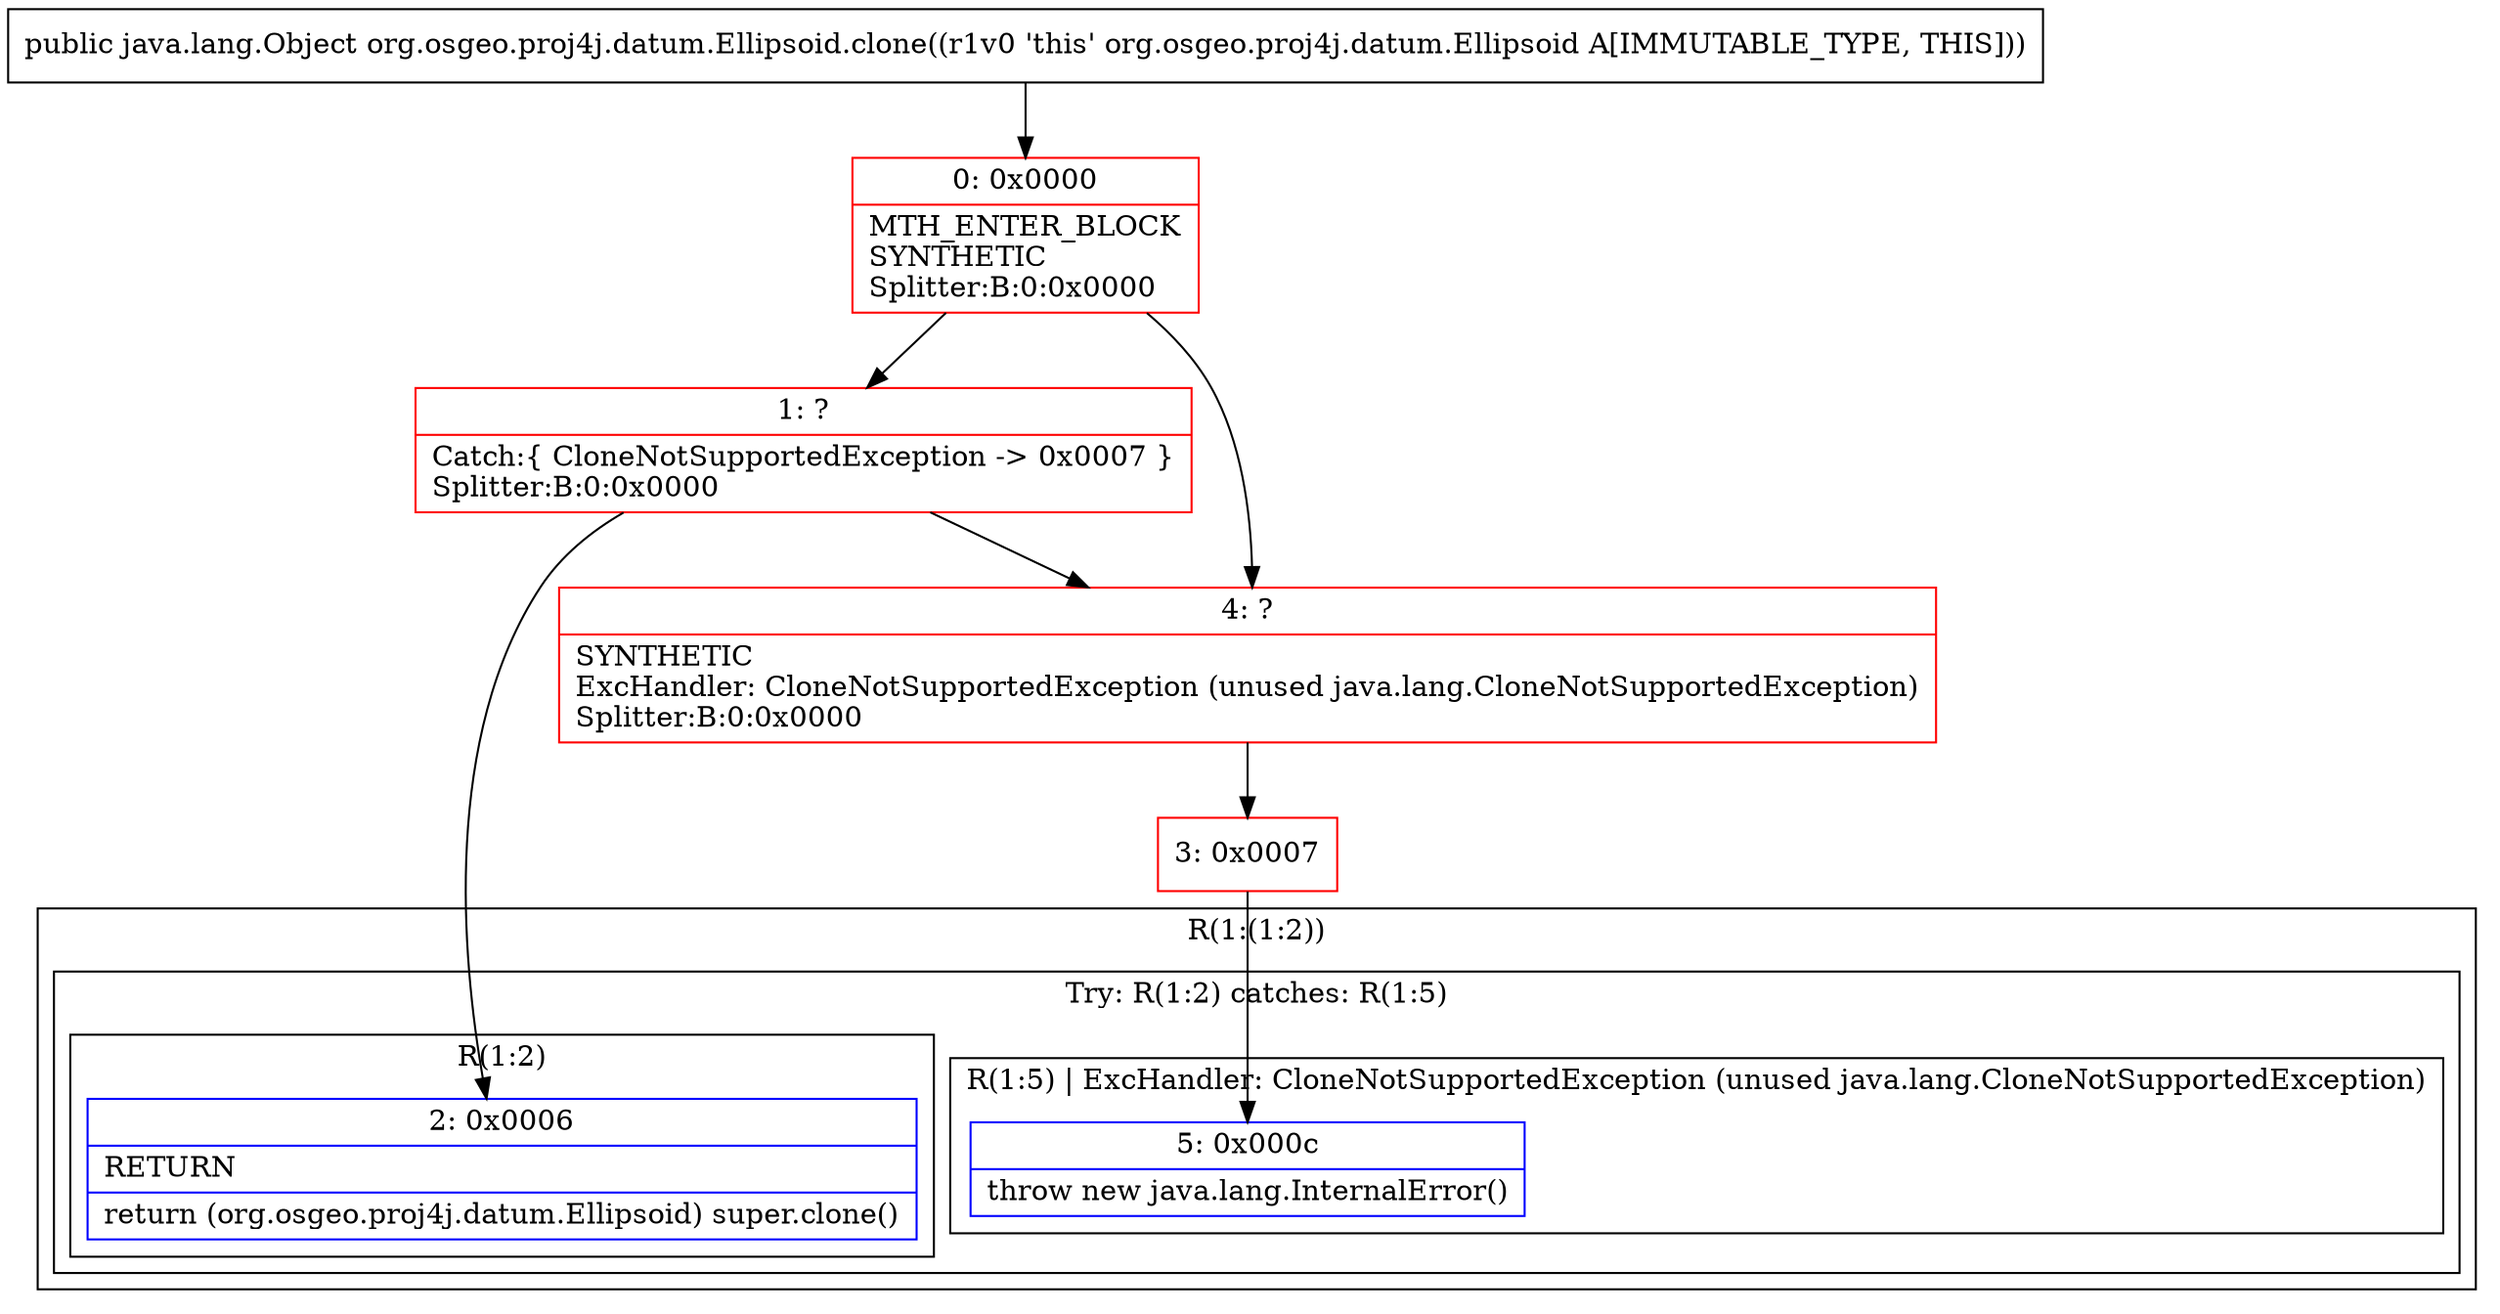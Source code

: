 digraph "CFG fororg.osgeo.proj4j.datum.Ellipsoid.clone()Ljava\/lang\/Object;" {
subgraph cluster_Region_174329782 {
label = "R(1:(1:2))";
node [shape=record,color=blue];
subgraph cluster_TryCatchRegion_871099782 {
label = "Try: R(1:2) catches: R(1:5)";
node [shape=record,color=blue];
subgraph cluster_Region_1921012177 {
label = "R(1:2)";
node [shape=record,color=blue];
Node_2 [shape=record,label="{2\:\ 0x0006|RETURN\l|return (org.osgeo.proj4j.datum.Ellipsoid) super.clone()\l}"];
}
subgraph cluster_Region_1660181877 {
label = "R(1:5) | ExcHandler: CloneNotSupportedException (unused java.lang.CloneNotSupportedException)\l";
node [shape=record,color=blue];
Node_5 [shape=record,label="{5\:\ 0x000c|throw new java.lang.InternalError()\l}"];
}
}
}
subgraph cluster_Region_1660181877 {
label = "R(1:5) | ExcHandler: CloneNotSupportedException (unused java.lang.CloneNotSupportedException)\l";
node [shape=record,color=blue];
Node_5 [shape=record,label="{5\:\ 0x000c|throw new java.lang.InternalError()\l}"];
}
Node_0 [shape=record,color=red,label="{0\:\ 0x0000|MTH_ENTER_BLOCK\lSYNTHETIC\lSplitter:B:0:0x0000\l}"];
Node_1 [shape=record,color=red,label="{1\:\ ?|Catch:\{ CloneNotSupportedException \-\> 0x0007 \}\lSplitter:B:0:0x0000\l}"];
Node_3 [shape=record,color=red,label="{3\:\ 0x0007}"];
Node_4 [shape=record,color=red,label="{4\:\ ?|SYNTHETIC\lExcHandler: CloneNotSupportedException (unused java.lang.CloneNotSupportedException)\lSplitter:B:0:0x0000\l}"];
MethodNode[shape=record,label="{public java.lang.Object org.osgeo.proj4j.datum.Ellipsoid.clone((r1v0 'this' org.osgeo.proj4j.datum.Ellipsoid A[IMMUTABLE_TYPE, THIS])) }"];
MethodNode -> Node_0;
Node_0 -> Node_1;
Node_0 -> Node_4;
Node_1 -> Node_2;
Node_1 -> Node_4;
Node_3 -> Node_5;
Node_4 -> Node_3;
}

